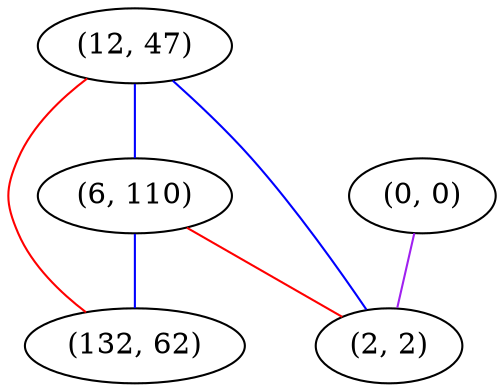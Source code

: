 graph "" {
"(12, 47)";
"(6, 110)";
"(132, 62)";
"(0, 0)";
"(2, 2)";
"(12, 47)" -- "(6, 110)"  [color=blue, key=0, weight=3];
"(12, 47)" -- "(132, 62)"  [color=red, key=0, weight=1];
"(12, 47)" -- "(2, 2)"  [color=blue, key=0, weight=3];
"(6, 110)" -- "(132, 62)"  [color=blue, key=0, weight=3];
"(6, 110)" -- "(2, 2)"  [color=red, key=0, weight=1];
"(0, 0)" -- "(2, 2)"  [color=purple, key=0, weight=4];
}
